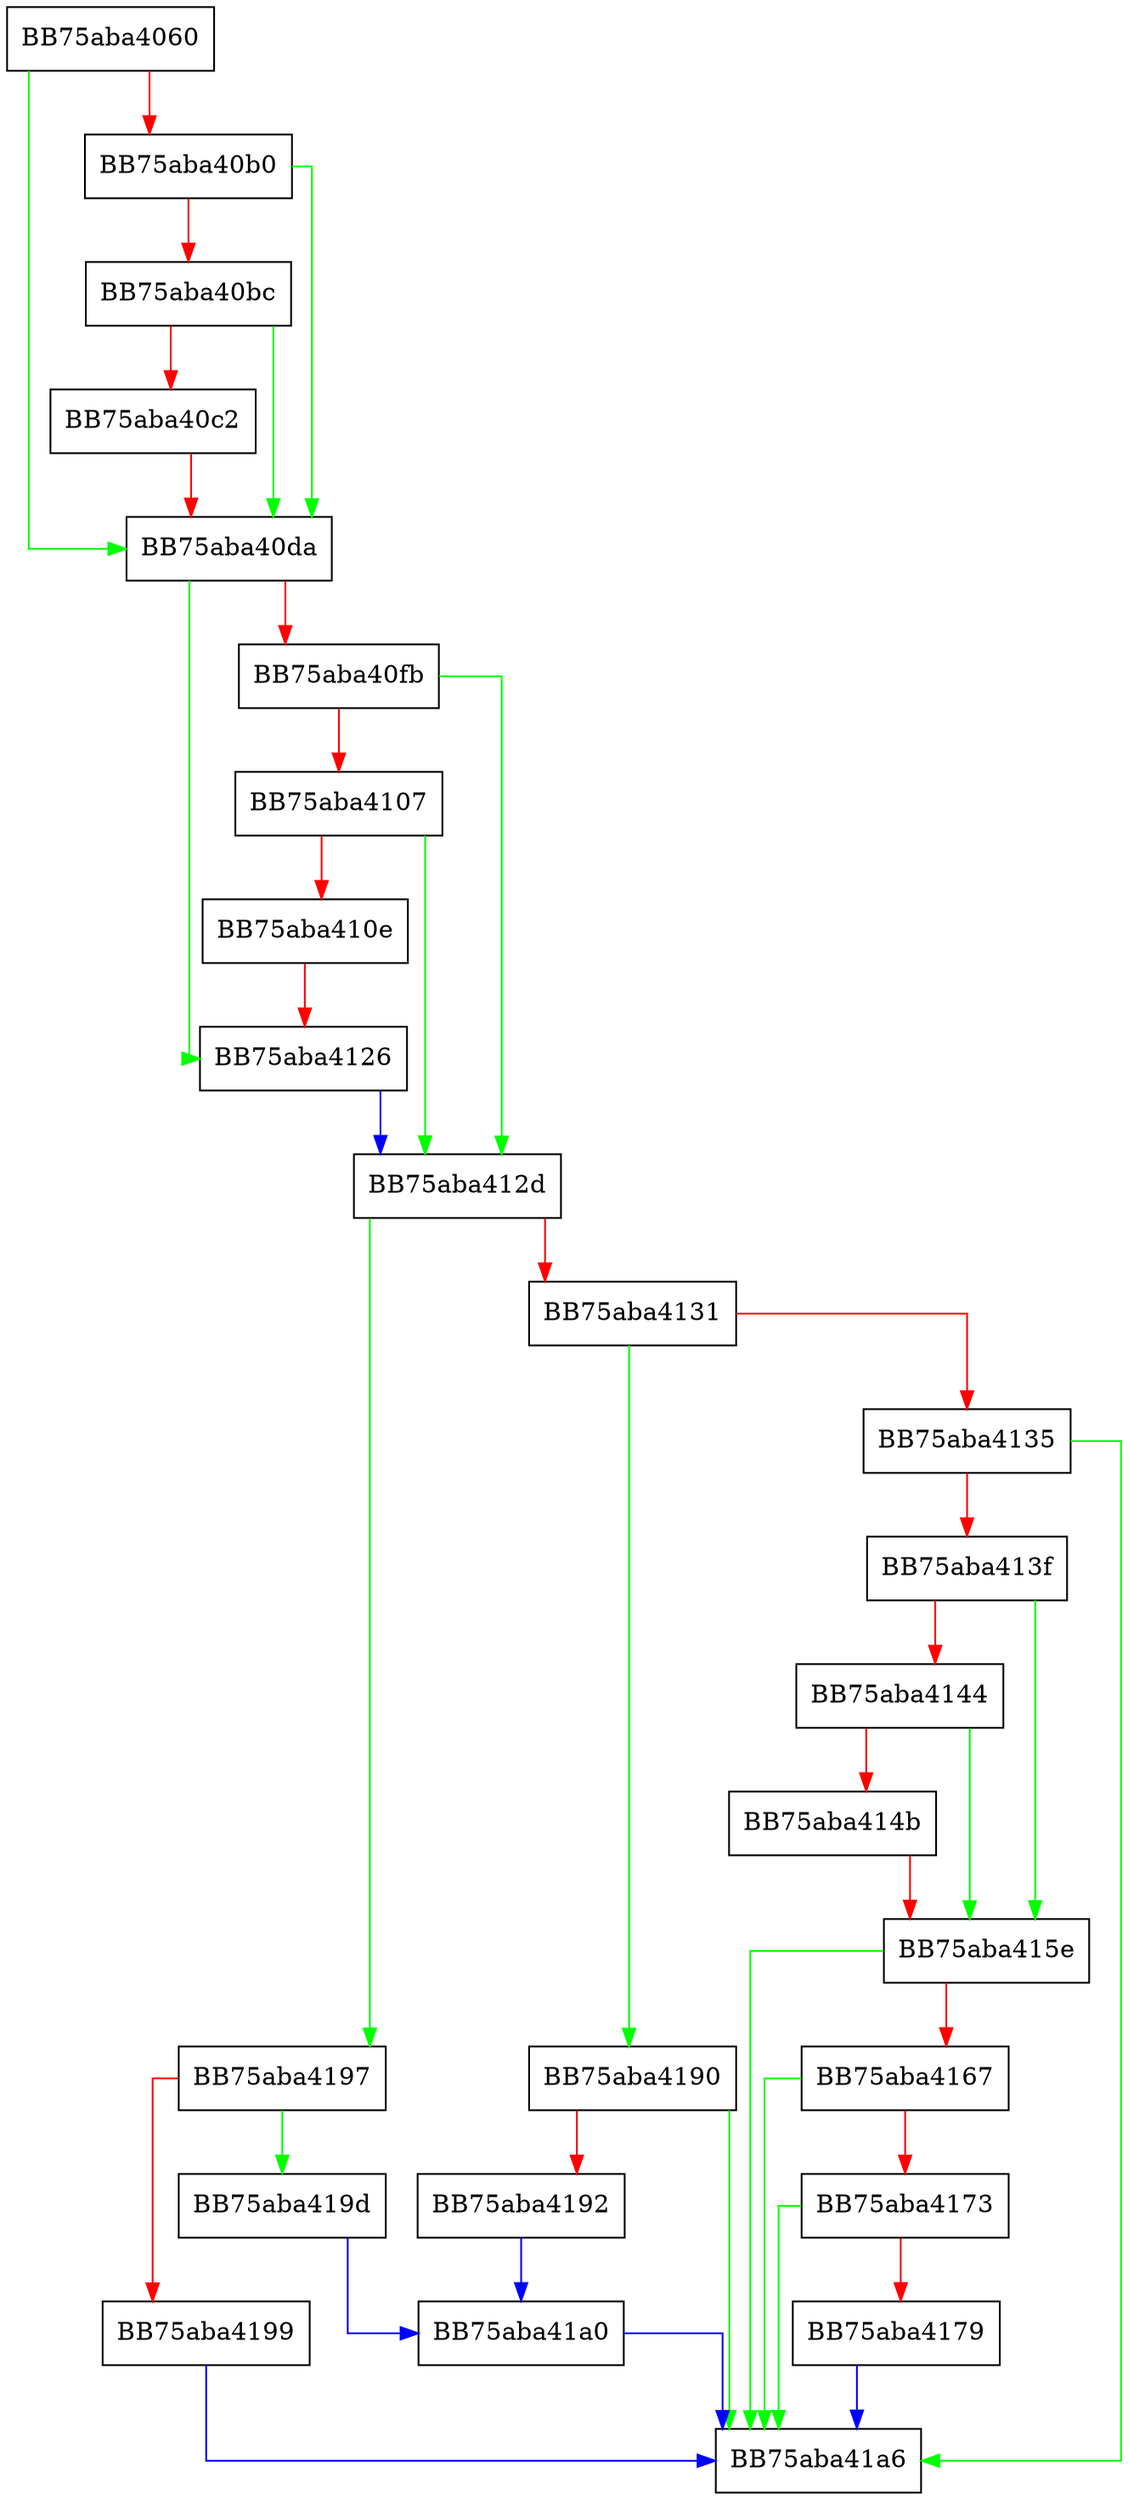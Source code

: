digraph CleanupWFPFilters {
  node [shape="box"];
  graph [splines=ortho];
  BB75aba4060 -> BB75aba40da [color="green"];
  BB75aba4060 -> BB75aba40b0 [color="red"];
  BB75aba40b0 -> BB75aba40da [color="green"];
  BB75aba40b0 -> BB75aba40bc [color="red"];
  BB75aba40bc -> BB75aba40da [color="green"];
  BB75aba40bc -> BB75aba40c2 [color="red"];
  BB75aba40c2 -> BB75aba40da [color="red"];
  BB75aba40da -> BB75aba4126 [color="green"];
  BB75aba40da -> BB75aba40fb [color="red"];
  BB75aba40fb -> BB75aba412d [color="green"];
  BB75aba40fb -> BB75aba4107 [color="red"];
  BB75aba4107 -> BB75aba412d [color="green"];
  BB75aba4107 -> BB75aba410e [color="red"];
  BB75aba410e -> BB75aba4126 [color="red"];
  BB75aba4126 -> BB75aba412d [color="blue"];
  BB75aba412d -> BB75aba4197 [color="green"];
  BB75aba412d -> BB75aba4131 [color="red"];
  BB75aba4131 -> BB75aba4190 [color="green"];
  BB75aba4131 -> BB75aba4135 [color="red"];
  BB75aba4135 -> BB75aba41a6 [color="green"];
  BB75aba4135 -> BB75aba413f [color="red"];
  BB75aba413f -> BB75aba415e [color="green"];
  BB75aba413f -> BB75aba4144 [color="red"];
  BB75aba4144 -> BB75aba415e [color="green"];
  BB75aba4144 -> BB75aba414b [color="red"];
  BB75aba414b -> BB75aba415e [color="red"];
  BB75aba415e -> BB75aba41a6 [color="green"];
  BB75aba415e -> BB75aba4167 [color="red"];
  BB75aba4167 -> BB75aba41a6 [color="green"];
  BB75aba4167 -> BB75aba4173 [color="red"];
  BB75aba4173 -> BB75aba41a6 [color="green"];
  BB75aba4173 -> BB75aba4179 [color="red"];
  BB75aba4179 -> BB75aba41a6 [color="blue"];
  BB75aba4190 -> BB75aba41a6 [color="green"];
  BB75aba4190 -> BB75aba4192 [color="red"];
  BB75aba4192 -> BB75aba41a0 [color="blue"];
  BB75aba4197 -> BB75aba419d [color="green"];
  BB75aba4197 -> BB75aba4199 [color="red"];
  BB75aba4199 -> BB75aba41a6 [color="blue"];
  BB75aba419d -> BB75aba41a0 [color="blue"];
  BB75aba41a0 -> BB75aba41a6 [color="blue"];
}